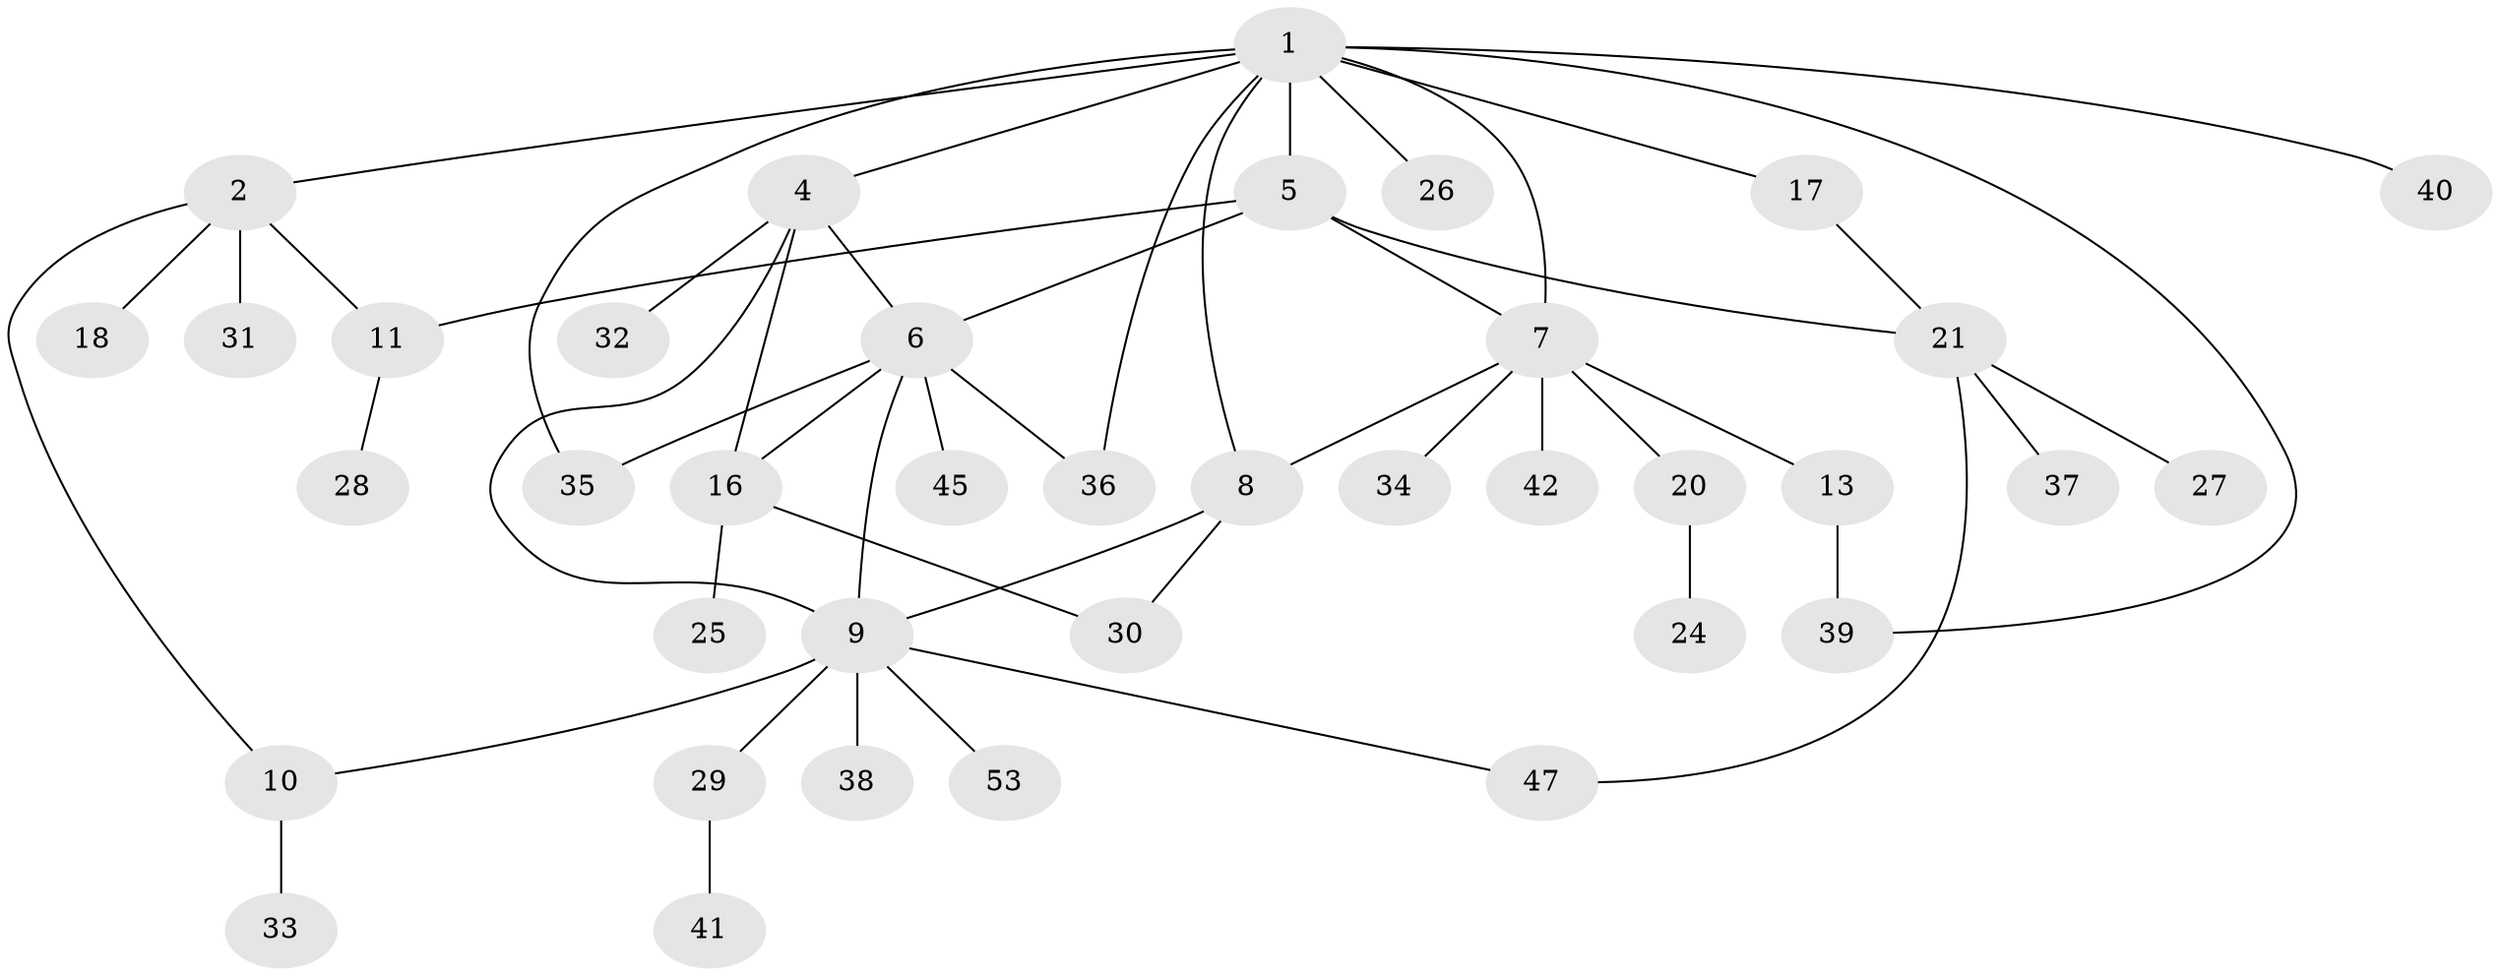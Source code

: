 // Generated by graph-tools (version 1.1) at 2025/52/02/27/25 19:52:20]
// undirected, 38 vertices, 51 edges
graph export_dot {
graph [start="1"]
  node [color=gray90,style=filled];
  1 [super="+3"];
  2 [super="+14"];
  4 [super="+15"];
  5;
  6 [super="+23"];
  7 [super="+12"];
  8 [super="+22"];
  9 [super="+43"];
  10 [super="+50"];
  11 [super="+19"];
  13 [super="+48"];
  16 [super="+54"];
  17 [super="+44"];
  18;
  20 [super="+49"];
  21 [super="+52"];
  24;
  25;
  26;
  27;
  28;
  29 [super="+51"];
  30;
  31;
  32;
  33;
  34;
  35;
  36;
  37 [super="+46"];
  38;
  39;
  40;
  41;
  42;
  45;
  47;
  53;
  1 -- 2;
  1 -- 5;
  1 -- 8;
  1 -- 35;
  1 -- 39;
  1 -- 17;
  1 -- 4;
  1 -- 36;
  1 -- 7;
  1 -- 40;
  1 -- 26;
  2 -- 10;
  2 -- 11;
  2 -- 18;
  2 -- 31;
  4 -- 6;
  4 -- 9;
  4 -- 16;
  4 -- 32;
  5 -- 6;
  5 -- 7;
  5 -- 21;
  5 -- 11;
  6 -- 9;
  6 -- 16;
  6 -- 35;
  6 -- 36;
  6 -- 45;
  7 -- 8;
  7 -- 34;
  7 -- 42;
  7 -- 20;
  7 -- 13;
  8 -- 9;
  8 -- 30;
  9 -- 10;
  9 -- 29;
  9 -- 38;
  9 -- 47;
  9 -- 53;
  10 -- 33;
  11 -- 28;
  13 -- 39;
  16 -- 25;
  16 -- 30;
  17 -- 21;
  20 -- 24;
  21 -- 27;
  21 -- 37;
  21 -- 47;
  29 -- 41;
}
